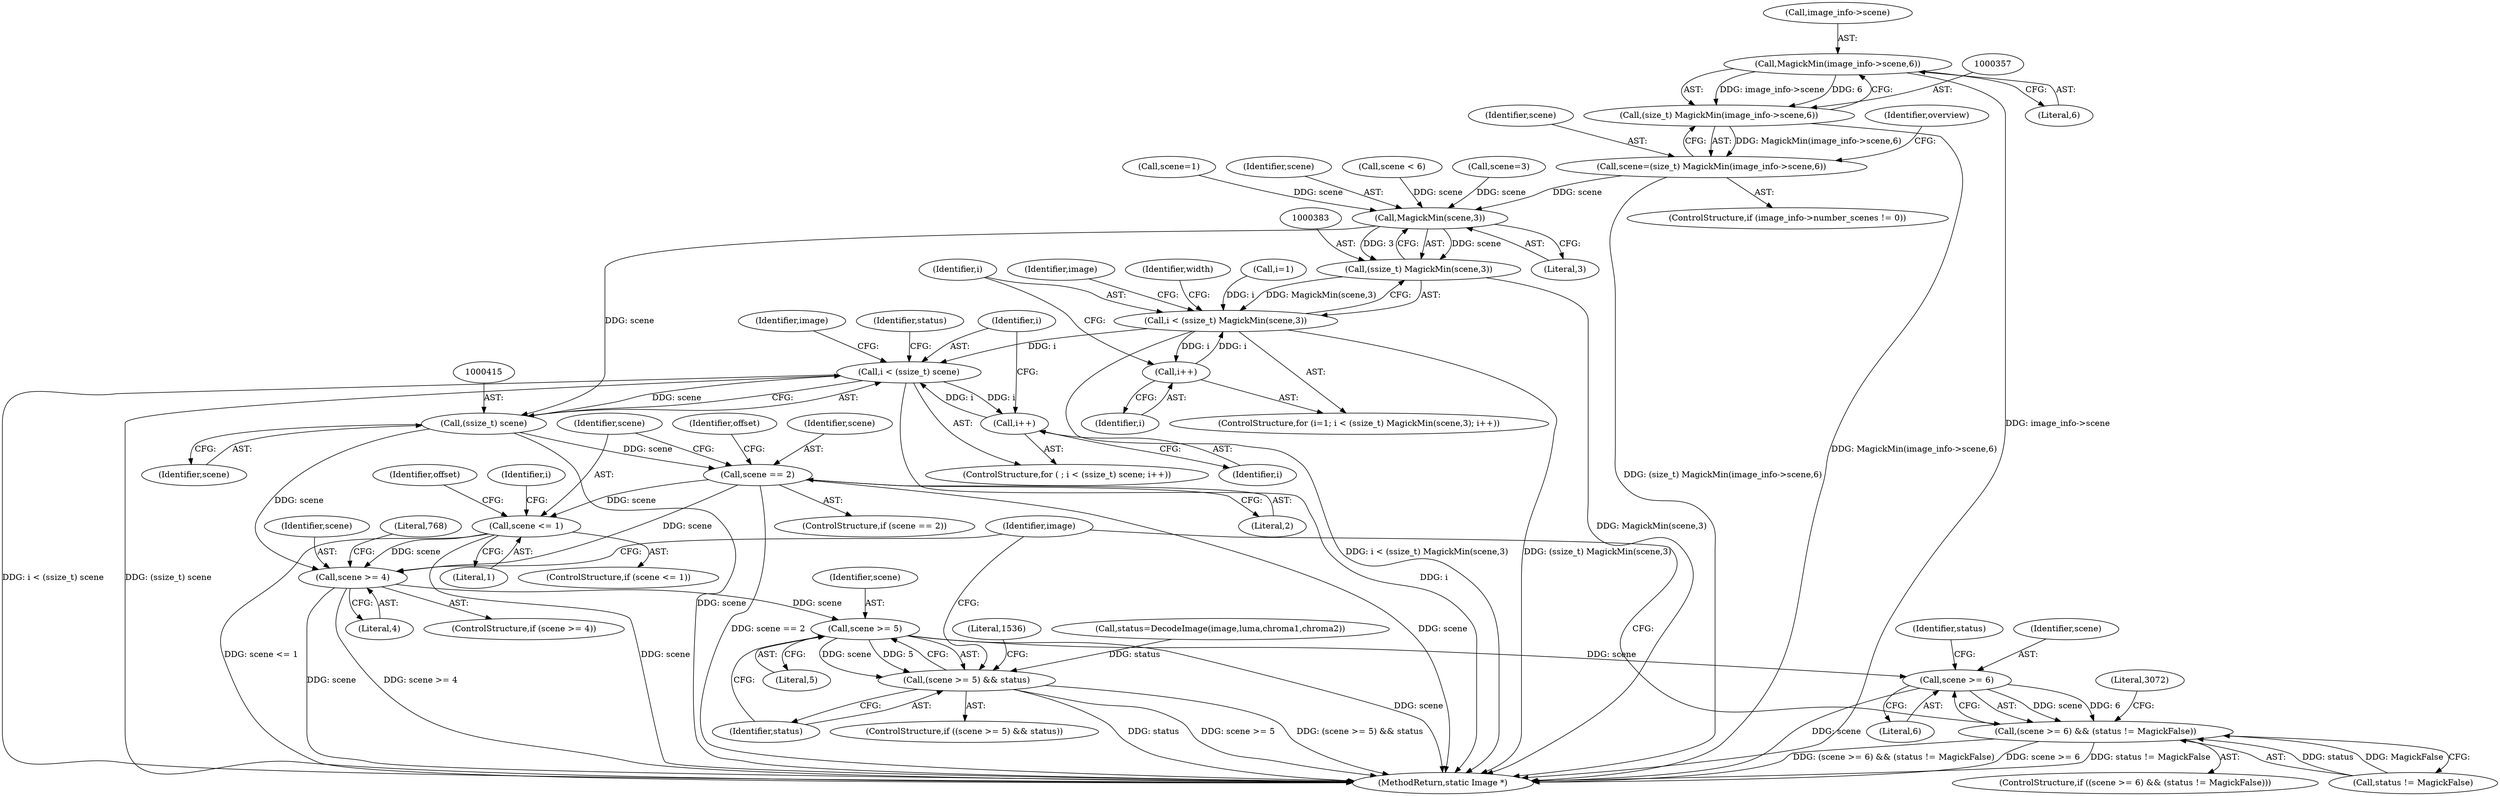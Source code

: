 digraph "0_ImageMagick_f6e9d0d9955e85bdd7540b251cd50d598dacc5e6_43@pointer" {
"1000358" [label="(Call,MagickMin(image_info->scene,6))"];
"1000356" [label="(Call,(size_t) MagickMin(image_info->scene,6))"];
"1000354" [label="(Call,scene=(size_t) MagickMin(image_info->scene,6))"];
"1000384" [label="(Call,MagickMin(scene,3))"];
"1000382" [label="(Call,(ssize_t) MagickMin(scene,3))"];
"1000380" [label="(Call,i < (ssize_t) MagickMin(scene,3))"];
"1000387" [label="(Call,i++)"];
"1000412" [label="(Call,i < (ssize_t) scene)"];
"1000417" [label="(Call,i++)"];
"1000414" [label="(Call,(ssize_t) scene)"];
"1000558" [label="(Call,scene == 2)"];
"1000566" [label="(Call,scene <= 1)"];
"1001023" [label="(Call,scene >= 4)"];
"1001077" [label="(Call,scene >= 5)"];
"1001076" [label="(Call,(scene >= 5) && status)"];
"1001133" [label="(Call,scene >= 6)"];
"1001132" [label="(Call,(scene >= 6) && (status != MagickFalse))"];
"1000388" [label="(Identifier,i)"];
"1000367" [label="(Call,scene=1)"];
"1001079" [label="(Literal,5)"];
"1000386" [label="(Literal,3)"];
"1000385" [label="(Identifier,scene)"];
"1000359" [label="(Call,image_info->scene)"];
"1000562" [label="(Identifier,offset)"];
"1000567" [label="(Identifier,scene)"];
"1001137" [label="(Identifier,status)"];
"1000323" [label="(Call,scene < 6)"];
"1000559" [label="(Identifier,scene)"];
"1000381" [label="(Identifier,i)"];
"1001169" [label="(Identifier,image)"];
"1001028" [label="(Literal,768)"];
"1001025" [label="(Literal,4)"];
"1000387" [label="(Call,i++)"];
"1000412" [label="(Call,i < (ssize_t) scene)"];
"1001132" [label="(Call,(scene >= 6) && (status != MagickFalse))"];
"1001141" [label="(Literal,3072)"];
"1000422" [label="(Identifier,image)"];
"1001080" [label="(Identifier,status)"];
"1000558" [label="(Call,scene == 2)"];
"1000356" [label="(Call,(size_t) MagickMin(image_info->scene,6))"];
"1000418" [label="(Identifier,i)"];
"1001077" [label="(Call,scene >= 5)"];
"1000358" [label="(Call,MagickMin(image_info->scene,6))"];
"1000398" [label="(Identifier,image)"];
"1000431" [label="(Identifier,status)"];
"1001133" [label="(Call,scene >= 6)"];
"1000566" [label="(Call,scene <= 1)"];
"1000568" [label="(Literal,1)"];
"1000413" [label="(Identifier,i)"];
"1000411" [label="(ControlStructure,for ( ; i < (ssize_t) scene; i++))"];
"1000380" [label="(Call,i < (ssize_t) MagickMin(scene,3))"];
"1000565" [label="(ControlStructure,if (scene <= 1))"];
"1001075" [label="(ControlStructure,if ((scene >= 5) && status))"];
"1001083" [label="(Literal,1536)"];
"1000414" [label="(Call,(ssize_t) scene)"];
"1000574" [label="(Identifier,i)"];
"1001131" [label="(ControlStructure,if ((scene >= 6) && (status != MagickFalse)))"];
"1000384" [label="(Call,MagickMin(scene,3))"];
"1000382" [label="(Call,(ssize_t) MagickMin(scene,3))"];
"1000354" [label="(Call,scene=(size_t) MagickMin(image_info->scene,6))"];
"1000308" [label="(Call,scene=3)"];
"1000355" [label="(Identifier,scene)"];
"1000362" [label="(Literal,6)"];
"1000570" [label="(Identifier,offset)"];
"1000391" [label="(Identifier,width)"];
"1001078" [label="(Identifier,scene)"];
"1000560" [label="(Literal,2)"];
"1000376" [label="(ControlStructure,for (i=1; i < (ssize_t) MagickMin(scene,3); i++))"];
"1000417" [label="(Call,i++)"];
"1001068" [label="(Call,status=DecodeImage(image,luma,chroma1,chroma2))"];
"1000365" [label="(Identifier,overview)"];
"1000416" [label="(Identifier,scene)"];
"1001076" [label="(Call,(scene >= 5) && status)"];
"1000348" [label="(ControlStructure,if (image_info->number_scenes != 0))"];
"1001023" [label="(Call,scene >= 4)"];
"1001022" [label="(ControlStructure,if (scene >= 4))"];
"1000377" [label="(Call,i=1)"];
"1001024" [label="(Identifier,scene)"];
"1001134" [label="(Identifier,scene)"];
"1001136" [label="(Call,status != MagickFalse)"];
"1000557" [label="(ControlStructure,if (scene == 2))"];
"1001135" [label="(Literal,6)"];
"1001481" [label="(MethodReturn,static Image *)"];
"1000358" -> "1000356"  [label="AST: "];
"1000358" -> "1000362"  [label="CFG: "];
"1000359" -> "1000358"  [label="AST: "];
"1000362" -> "1000358"  [label="AST: "];
"1000356" -> "1000358"  [label="CFG: "];
"1000358" -> "1001481"  [label="DDG: image_info->scene"];
"1000358" -> "1000356"  [label="DDG: image_info->scene"];
"1000358" -> "1000356"  [label="DDG: 6"];
"1000356" -> "1000354"  [label="AST: "];
"1000357" -> "1000356"  [label="AST: "];
"1000354" -> "1000356"  [label="CFG: "];
"1000356" -> "1001481"  [label="DDG: MagickMin(image_info->scene,6)"];
"1000356" -> "1000354"  [label="DDG: MagickMin(image_info->scene,6)"];
"1000354" -> "1000348"  [label="AST: "];
"1000355" -> "1000354"  [label="AST: "];
"1000365" -> "1000354"  [label="CFG: "];
"1000354" -> "1001481"  [label="DDG: (size_t) MagickMin(image_info->scene,6)"];
"1000354" -> "1000384"  [label="DDG: scene"];
"1000384" -> "1000382"  [label="AST: "];
"1000384" -> "1000386"  [label="CFG: "];
"1000385" -> "1000384"  [label="AST: "];
"1000386" -> "1000384"  [label="AST: "];
"1000382" -> "1000384"  [label="CFG: "];
"1000384" -> "1000382"  [label="DDG: scene"];
"1000384" -> "1000382"  [label="DDG: 3"];
"1000308" -> "1000384"  [label="DDG: scene"];
"1000367" -> "1000384"  [label="DDG: scene"];
"1000323" -> "1000384"  [label="DDG: scene"];
"1000384" -> "1000414"  [label="DDG: scene"];
"1000382" -> "1000380"  [label="AST: "];
"1000383" -> "1000382"  [label="AST: "];
"1000380" -> "1000382"  [label="CFG: "];
"1000382" -> "1001481"  [label="DDG: MagickMin(scene,3)"];
"1000382" -> "1000380"  [label="DDG: MagickMin(scene,3)"];
"1000380" -> "1000376"  [label="AST: "];
"1000381" -> "1000380"  [label="AST: "];
"1000391" -> "1000380"  [label="CFG: "];
"1000398" -> "1000380"  [label="CFG: "];
"1000380" -> "1001481"  [label="DDG: i < (ssize_t) MagickMin(scene,3)"];
"1000380" -> "1001481"  [label="DDG: (ssize_t) MagickMin(scene,3)"];
"1000387" -> "1000380"  [label="DDG: i"];
"1000377" -> "1000380"  [label="DDG: i"];
"1000380" -> "1000387"  [label="DDG: i"];
"1000380" -> "1000412"  [label="DDG: i"];
"1000387" -> "1000376"  [label="AST: "];
"1000387" -> "1000388"  [label="CFG: "];
"1000388" -> "1000387"  [label="AST: "];
"1000381" -> "1000387"  [label="CFG: "];
"1000412" -> "1000411"  [label="AST: "];
"1000412" -> "1000414"  [label="CFG: "];
"1000413" -> "1000412"  [label="AST: "];
"1000414" -> "1000412"  [label="AST: "];
"1000422" -> "1000412"  [label="CFG: "];
"1000431" -> "1000412"  [label="CFG: "];
"1000412" -> "1001481"  [label="DDG: i < (ssize_t) scene"];
"1000412" -> "1001481"  [label="DDG: (ssize_t) scene"];
"1000412" -> "1001481"  [label="DDG: i"];
"1000417" -> "1000412"  [label="DDG: i"];
"1000414" -> "1000412"  [label="DDG: scene"];
"1000412" -> "1000417"  [label="DDG: i"];
"1000417" -> "1000411"  [label="AST: "];
"1000417" -> "1000418"  [label="CFG: "];
"1000418" -> "1000417"  [label="AST: "];
"1000413" -> "1000417"  [label="CFG: "];
"1000414" -> "1000416"  [label="CFG: "];
"1000415" -> "1000414"  [label="AST: "];
"1000416" -> "1000414"  [label="AST: "];
"1000414" -> "1001481"  [label="DDG: scene"];
"1000414" -> "1000558"  [label="DDG: scene"];
"1000414" -> "1001023"  [label="DDG: scene"];
"1000558" -> "1000557"  [label="AST: "];
"1000558" -> "1000560"  [label="CFG: "];
"1000559" -> "1000558"  [label="AST: "];
"1000560" -> "1000558"  [label="AST: "];
"1000562" -> "1000558"  [label="CFG: "];
"1000567" -> "1000558"  [label="CFG: "];
"1000558" -> "1001481"  [label="DDG: scene == 2"];
"1000558" -> "1001481"  [label="DDG: scene"];
"1000558" -> "1000566"  [label="DDG: scene"];
"1000558" -> "1001023"  [label="DDG: scene"];
"1000566" -> "1000565"  [label="AST: "];
"1000566" -> "1000568"  [label="CFG: "];
"1000567" -> "1000566"  [label="AST: "];
"1000568" -> "1000566"  [label="AST: "];
"1000570" -> "1000566"  [label="CFG: "];
"1000574" -> "1000566"  [label="CFG: "];
"1000566" -> "1001481"  [label="DDG: scene <= 1"];
"1000566" -> "1001481"  [label="DDG: scene"];
"1000566" -> "1001023"  [label="DDG: scene"];
"1001023" -> "1001022"  [label="AST: "];
"1001023" -> "1001025"  [label="CFG: "];
"1001024" -> "1001023"  [label="AST: "];
"1001025" -> "1001023"  [label="AST: "];
"1001028" -> "1001023"  [label="CFG: "];
"1001169" -> "1001023"  [label="CFG: "];
"1001023" -> "1001481"  [label="DDG: scene"];
"1001023" -> "1001481"  [label="DDG: scene >= 4"];
"1001023" -> "1001077"  [label="DDG: scene"];
"1001077" -> "1001076"  [label="AST: "];
"1001077" -> "1001079"  [label="CFG: "];
"1001078" -> "1001077"  [label="AST: "];
"1001079" -> "1001077"  [label="AST: "];
"1001080" -> "1001077"  [label="CFG: "];
"1001076" -> "1001077"  [label="CFG: "];
"1001077" -> "1001481"  [label="DDG: scene"];
"1001077" -> "1001076"  [label="DDG: scene"];
"1001077" -> "1001076"  [label="DDG: 5"];
"1001077" -> "1001133"  [label="DDG: scene"];
"1001076" -> "1001075"  [label="AST: "];
"1001076" -> "1001080"  [label="CFG: "];
"1001080" -> "1001076"  [label="AST: "];
"1001083" -> "1001076"  [label="CFG: "];
"1001169" -> "1001076"  [label="CFG: "];
"1001076" -> "1001481"  [label="DDG: status"];
"1001076" -> "1001481"  [label="DDG: scene >= 5"];
"1001076" -> "1001481"  [label="DDG: (scene >= 5) && status"];
"1001068" -> "1001076"  [label="DDG: status"];
"1001133" -> "1001132"  [label="AST: "];
"1001133" -> "1001135"  [label="CFG: "];
"1001134" -> "1001133"  [label="AST: "];
"1001135" -> "1001133"  [label="AST: "];
"1001137" -> "1001133"  [label="CFG: "];
"1001132" -> "1001133"  [label="CFG: "];
"1001133" -> "1001481"  [label="DDG: scene"];
"1001133" -> "1001132"  [label="DDG: scene"];
"1001133" -> "1001132"  [label="DDG: 6"];
"1001132" -> "1001131"  [label="AST: "];
"1001132" -> "1001136"  [label="CFG: "];
"1001136" -> "1001132"  [label="AST: "];
"1001141" -> "1001132"  [label="CFG: "];
"1001169" -> "1001132"  [label="CFG: "];
"1001132" -> "1001481"  [label="DDG: status != MagickFalse"];
"1001132" -> "1001481"  [label="DDG: (scene >= 6) && (status != MagickFalse)"];
"1001132" -> "1001481"  [label="DDG: scene >= 6"];
"1001136" -> "1001132"  [label="DDG: status"];
"1001136" -> "1001132"  [label="DDG: MagickFalse"];
}
